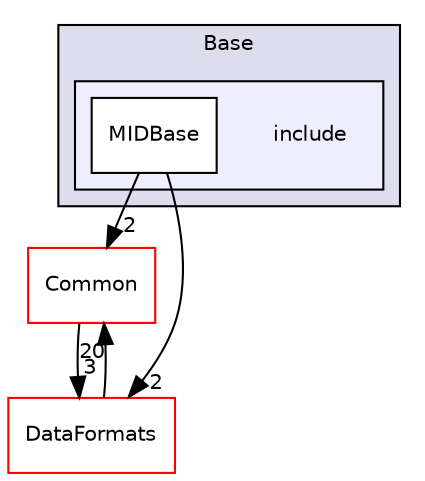 digraph "/home/travis/build/AliceO2Group/AliceO2/Detectors/MUON/MID/Base/include" {
  bgcolor=transparent;
  compound=true
  node [ fontsize="10", fontname="Helvetica"];
  edge [ labelfontsize="10", labelfontname="Helvetica"];
  subgraph clusterdir_b5547b1068d53f0f904ee5a2a84992af {
    graph [ bgcolor="#ddddee", pencolor="black", label="Base" fontname="Helvetica", fontsize="10", URL="dir_b5547b1068d53f0f904ee5a2a84992af.html"]
  subgraph clusterdir_489f40b36f28d316deaebf4fe902d76f {
    graph [ bgcolor="#eeeeff", pencolor="black", label="" URL="dir_489f40b36f28d316deaebf4fe902d76f.html"];
    dir_489f40b36f28d316deaebf4fe902d76f [shape=plaintext label="include"];
    dir_5b00db032e84d636540c8b9dc671c514 [shape=box label="MIDBase" color="black" fillcolor="white" style="filled" URL="dir_5b00db032e84d636540c8b9dc671c514.html"];
  }
  }
  dir_4ab6b4cc6a7edbff49100e9123df213f [shape=box label="Common" color="red" URL="dir_4ab6b4cc6a7edbff49100e9123df213f.html"];
  dir_2171f7ec022c5423887b07c69b2f5b48 [shape=box label="DataFormats" color="red" URL="dir_2171f7ec022c5423887b07c69b2f5b48.html"];
  dir_4ab6b4cc6a7edbff49100e9123df213f->dir_2171f7ec022c5423887b07c69b2f5b48 [headlabel="3", labeldistance=1.5 headhref="dir_000016_000054.html"];
  dir_5b00db032e84d636540c8b9dc671c514->dir_4ab6b4cc6a7edbff49100e9123df213f [headlabel="2", labeldistance=1.5 headhref="dir_000125_000016.html"];
  dir_5b00db032e84d636540c8b9dc671c514->dir_2171f7ec022c5423887b07c69b2f5b48 [headlabel="2", labeldistance=1.5 headhref="dir_000125_000054.html"];
  dir_2171f7ec022c5423887b07c69b2f5b48->dir_4ab6b4cc6a7edbff49100e9123df213f [headlabel="20", labeldistance=1.5 headhref="dir_000054_000016.html"];
}
